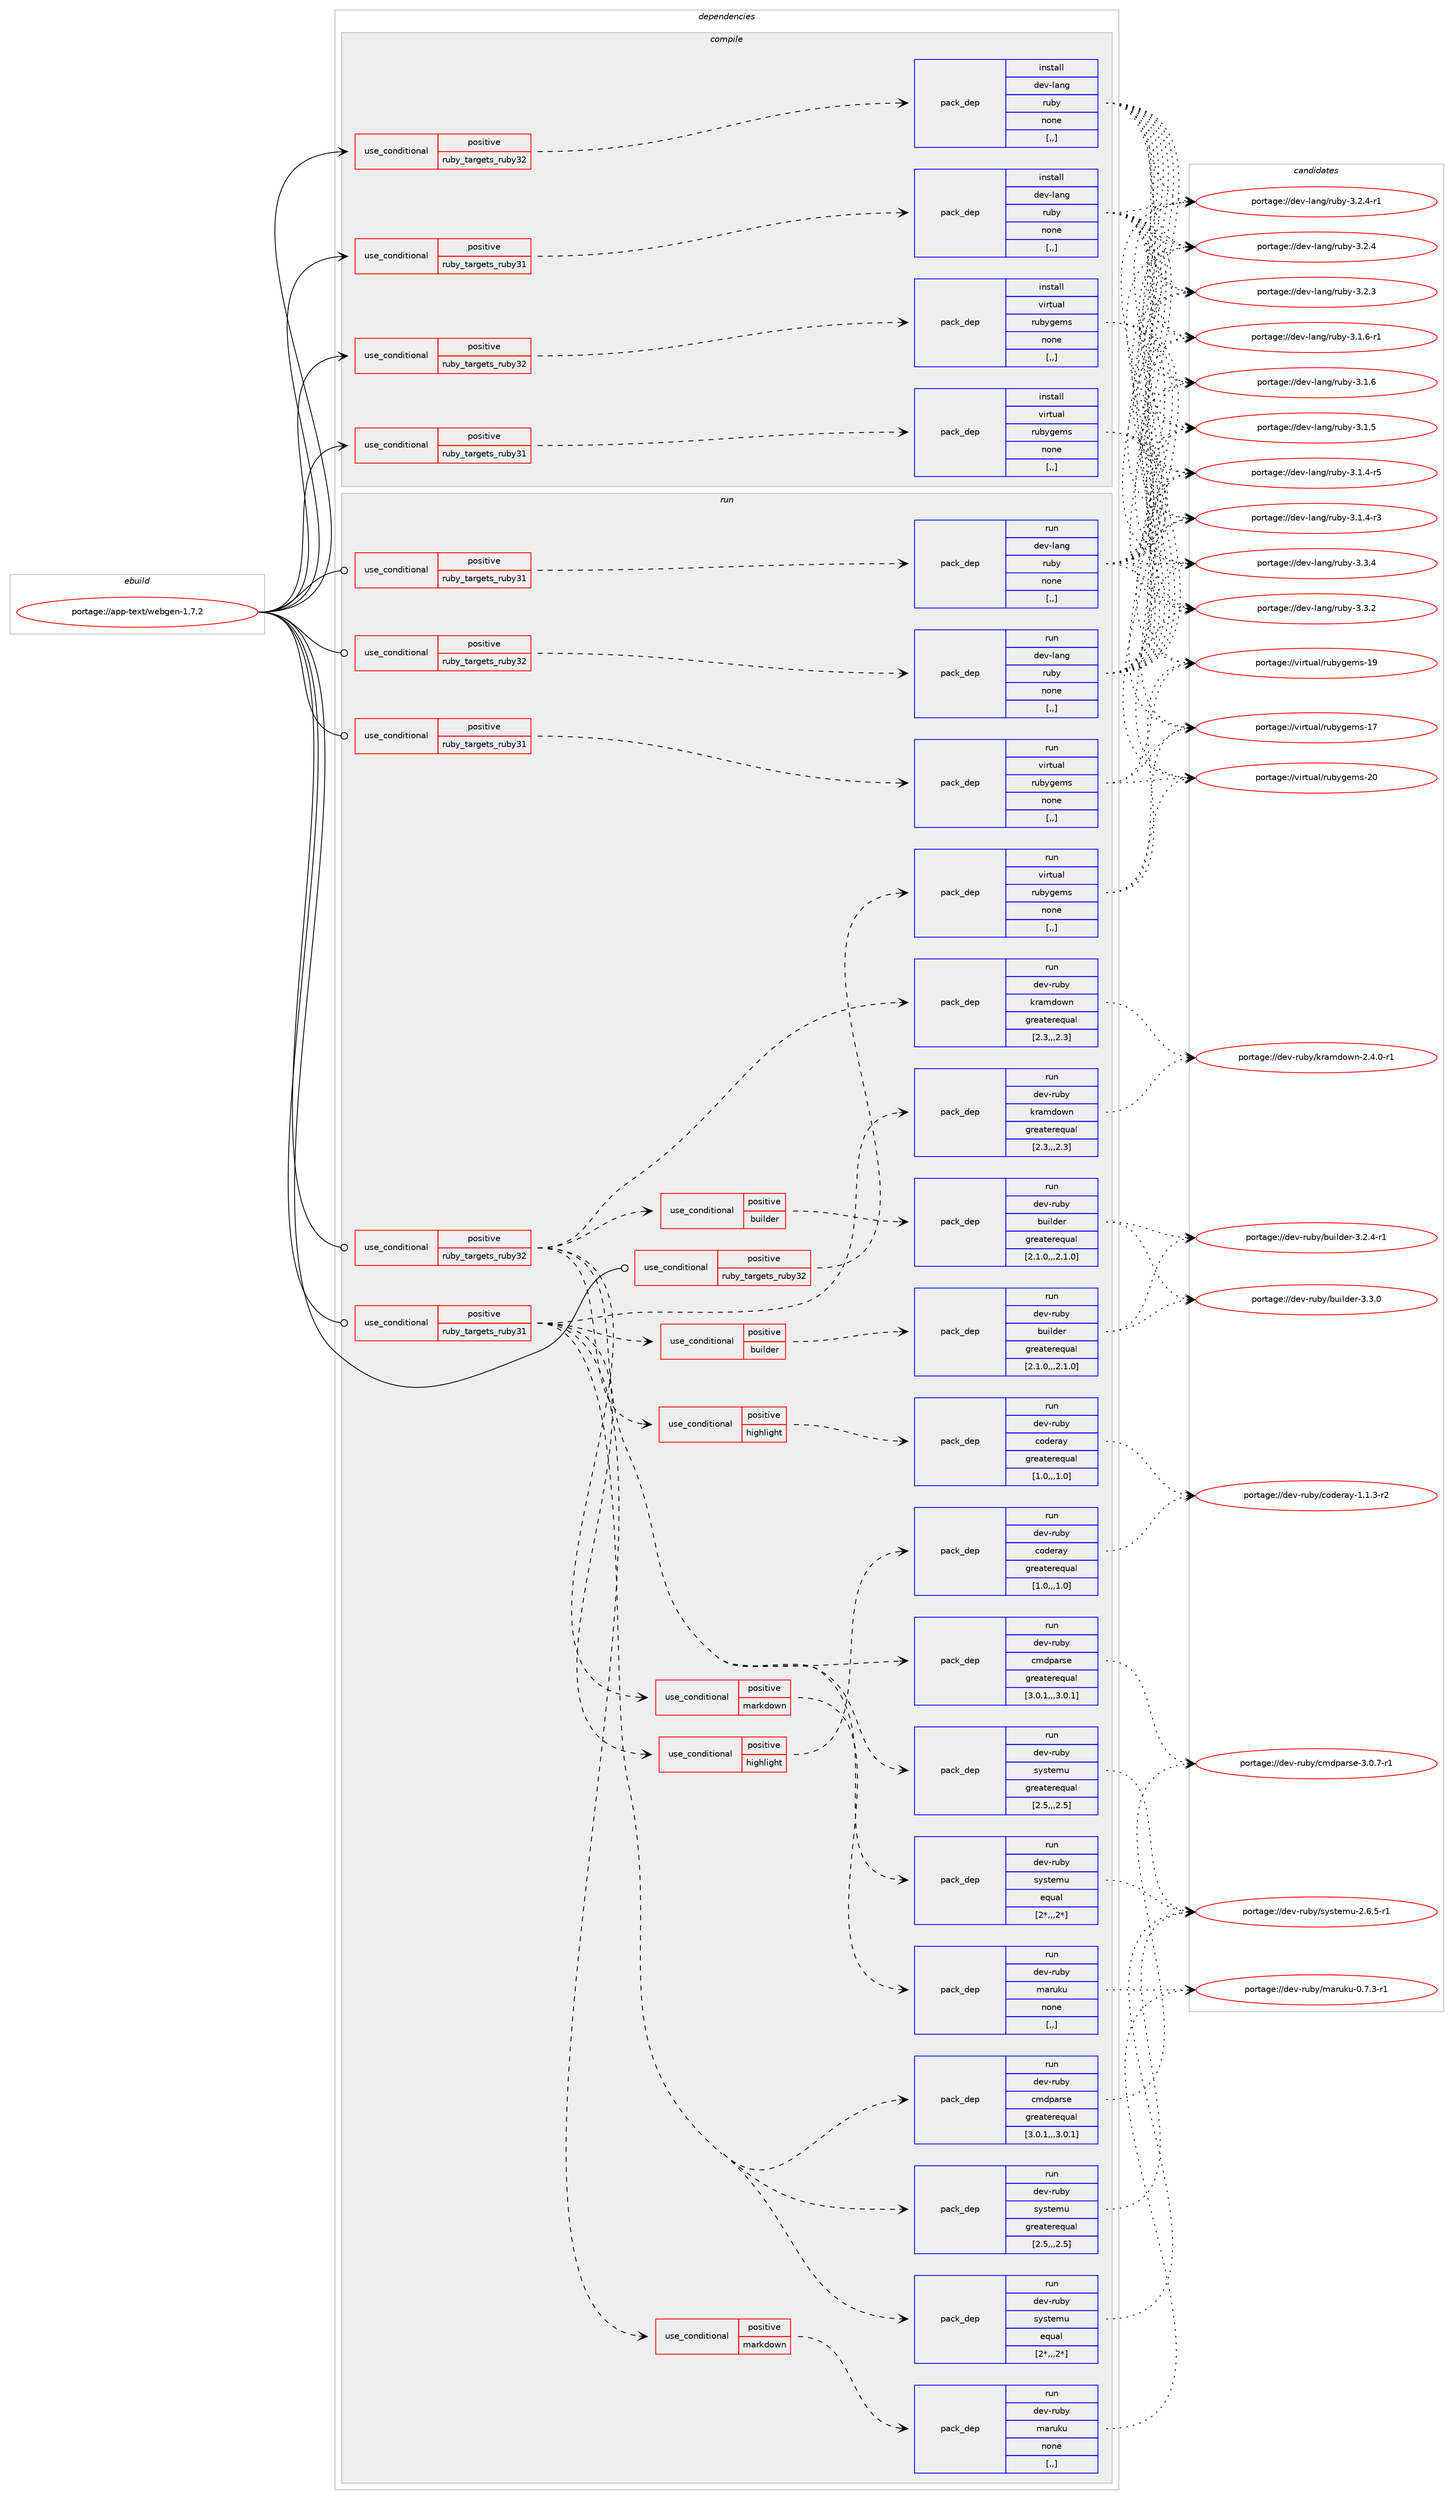 digraph prolog {

# *************
# Graph options
# *************

newrank=true;
concentrate=true;
compound=true;
graph [rankdir=LR,fontname=Helvetica,fontsize=10,ranksep=1.5];#, ranksep=2.5, nodesep=0.2];
edge  [arrowhead=vee];
node  [fontname=Helvetica,fontsize=10];

# **********
# The ebuild
# **********

subgraph cluster_leftcol {
color=gray;
label=<<i>ebuild</i>>;
id [label="portage://app-text/webgen-1.7.2", color=red, width=4, href="../app-text/webgen-1.7.2.svg"];
}

# ****************
# The dependencies
# ****************

subgraph cluster_midcol {
color=gray;
label=<<i>dependencies</i>>;
subgraph cluster_compile {
fillcolor="#eeeeee";
style=filled;
label=<<i>compile</i>>;
subgraph cond16288 {
dependency60305 [label=<<TABLE BORDER="0" CELLBORDER="1" CELLSPACING="0" CELLPADDING="4"><TR><TD ROWSPAN="3" CELLPADDING="10">use_conditional</TD></TR><TR><TD>positive</TD></TR><TR><TD>ruby_targets_ruby31</TD></TR></TABLE>>, shape=none, color=red];
subgraph pack43502 {
dependency60306 [label=<<TABLE BORDER="0" CELLBORDER="1" CELLSPACING="0" CELLPADDING="4" WIDTH="220"><TR><TD ROWSPAN="6" CELLPADDING="30">pack_dep</TD></TR><TR><TD WIDTH="110">install</TD></TR><TR><TD>dev-lang</TD></TR><TR><TD>ruby</TD></TR><TR><TD>none</TD></TR><TR><TD>[,,]</TD></TR></TABLE>>, shape=none, color=blue];
}
dependency60305:e -> dependency60306:w [weight=20,style="dashed",arrowhead="vee"];
}
id:e -> dependency60305:w [weight=20,style="solid",arrowhead="vee"];
subgraph cond16289 {
dependency60307 [label=<<TABLE BORDER="0" CELLBORDER="1" CELLSPACING="0" CELLPADDING="4"><TR><TD ROWSPAN="3" CELLPADDING="10">use_conditional</TD></TR><TR><TD>positive</TD></TR><TR><TD>ruby_targets_ruby31</TD></TR></TABLE>>, shape=none, color=red];
subgraph pack43503 {
dependency60308 [label=<<TABLE BORDER="0" CELLBORDER="1" CELLSPACING="0" CELLPADDING="4" WIDTH="220"><TR><TD ROWSPAN="6" CELLPADDING="30">pack_dep</TD></TR><TR><TD WIDTH="110">install</TD></TR><TR><TD>virtual</TD></TR><TR><TD>rubygems</TD></TR><TR><TD>none</TD></TR><TR><TD>[,,]</TD></TR></TABLE>>, shape=none, color=blue];
}
dependency60307:e -> dependency60308:w [weight=20,style="dashed",arrowhead="vee"];
}
id:e -> dependency60307:w [weight=20,style="solid",arrowhead="vee"];
subgraph cond16290 {
dependency60309 [label=<<TABLE BORDER="0" CELLBORDER="1" CELLSPACING="0" CELLPADDING="4"><TR><TD ROWSPAN="3" CELLPADDING="10">use_conditional</TD></TR><TR><TD>positive</TD></TR><TR><TD>ruby_targets_ruby32</TD></TR></TABLE>>, shape=none, color=red];
subgraph pack43504 {
dependency60310 [label=<<TABLE BORDER="0" CELLBORDER="1" CELLSPACING="0" CELLPADDING="4" WIDTH="220"><TR><TD ROWSPAN="6" CELLPADDING="30">pack_dep</TD></TR><TR><TD WIDTH="110">install</TD></TR><TR><TD>dev-lang</TD></TR><TR><TD>ruby</TD></TR><TR><TD>none</TD></TR><TR><TD>[,,]</TD></TR></TABLE>>, shape=none, color=blue];
}
dependency60309:e -> dependency60310:w [weight=20,style="dashed",arrowhead="vee"];
}
id:e -> dependency60309:w [weight=20,style="solid",arrowhead="vee"];
subgraph cond16291 {
dependency60311 [label=<<TABLE BORDER="0" CELLBORDER="1" CELLSPACING="0" CELLPADDING="4"><TR><TD ROWSPAN="3" CELLPADDING="10">use_conditional</TD></TR><TR><TD>positive</TD></TR><TR><TD>ruby_targets_ruby32</TD></TR></TABLE>>, shape=none, color=red];
subgraph pack43505 {
dependency60312 [label=<<TABLE BORDER="0" CELLBORDER="1" CELLSPACING="0" CELLPADDING="4" WIDTH="220"><TR><TD ROWSPAN="6" CELLPADDING="30">pack_dep</TD></TR><TR><TD WIDTH="110">install</TD></TR><TR><TD>virtual</TD></TR><TR><TD>rubygems</TD></TR><TR><TD>none</TD></TR><TR><TD>[,,]</TD></TR></TABLE>>, shape=none, color=blue];
}
dependency60311:e -> dependency60312:w [weight=20,style="dashed",arrowhead="vee"];
}
id:e -> dependency60311:w [weight=20,style="solid",arrowhead="vee"];
}
subgraph cluster_compileandrun {
fillcolor="#eeeeee";
style=filled;
label=<<i>compile and run</i>>;
}
subgraph cluster_run {
fillcolor="#eeeeee";
style=filled;
label=<<i>run</i>>;
subgraph cond16292 {
dependency60313 [label=<<TABLE BORDER="0" CELLBORDER="1" CELLSPACING="0" CELLPADDING="4"><TR><TD ROWSPAN="3" CELLPADDING="10">use_conditional</TD></TR><TR><TD>positive</TD></TR><TR><TD>ruby_targets_ruby31</TD></TR></TABLE>>, shape=none, color=red];
subgraph pack43506 {
dependency60314 [label=<<TABLE BORDER="0" CELLBORDER="1" CELLSPACING="0" CELLPADDING="4" WIDTH="220"><TR><TD ROWSPAN="6" CELLPADDING="30">pack_dep</TD></TR><TR><TD WIDTH="110">run</TD></TR><TR><TD>dev-lang</TD></TR><TR><TD>ruby</TD></TR><TR><TD>none</TD></TR><TR><TD>[,,]</TD></TR></TABLE>>, shape=none, color=blue];
}
dependency60313:e -> dependency60314:w [weight=20,style="dashed",arrowhead="vee"];
}
id:e -> dependency60313:w [weight=20,style="solid",arrowhead="odot"];
subgraph cond16293 {
dependency60315 [label=<<TABLE BORDER="0" CELLBORDER="1" CELLSPACING="0" CELLPADDING="4"><TR><TD ROWSPAN="3" CELLPADDING="10">use_conditional</TD></TR><TR><TD>positive</TD></TR><TR><TD>ruby_targets_ruby31</TD></TR></TABLE>>, shape=none, color=red];
subgraph pack43507 {
dependency60316 [label=<<TABLE BORDER="0" CELLBORDER="1" CELLSPACING="0" CELLPADDING="4" WIDTH="220"><TR><TD ROWSPAN="6" CELLPADDING="30">pack_dep</TD></TR><TR><TD WIDTH="110">run</TD></TR><TR><TD>dev-ruby</TD></TR><TR><TD>cmdparse</TD></TR><TR><TD>greaterequal</TD></TR><TR><TD>[3.0.1,,,3.0.1]</TD></TR></TABLE>>, shape=none, color=blue];
}
dependency60315:e -> dependency60316:w [weight=20,style="dashed",arrowhead="vee"];
subgraph pack43508 {
dependency60317 [label=<<TABLE BORDER="0" CELLBORDER="1" CELLSPACING="0" CELLPADDING="4" WIDTH="220"><TR><TD ROWSPAN="6" CELLPADDING="30">pack_dep</TD></TR><TR><TD WIDTH="110">run</TD></TR><TR><TD>dev-ruby</TD></TR><TR><TD>systemu</TD></TR><TR><TD>greaterequal</TD></TR><TR><TD>[2.5,,,2.5]</TD></TR></TABLE>>, shape=none, color=blue];
}
dependency60315:e -> dependency60317:w [weight=20,style="dashed",arrowhead="vee"];
subgraph pack43509 {
dependency60318 [label=<<TABLE BORDER="0" CELLBORDER="1" CELLSPACING="0" CELLPADDING="4" WIDTH="220"><TR><TD ROWSPAN="6" CELLPADDING="30">pack_dep</TD></TR><TR><TD WIDTH="110">run</TD></TR><TR><TD>dev-ruby</TD></TR><TR><TD>systemu</TD></TR><TR><TD>equal</TD></TR><TR><TD>[2*,,,2*]</TD></TR></TABLE>>, shape=none, color=blue];
}
dependency60315:e -> dependency60318:w [weight=20,style="dashed",arrowhead="vee"];
subgraph pack43510 {
dependency60319 [label=<<TABLE BORDER="0" CELLBORDER="1" CELLSPACING="0" CELLPADDING="4" WIDTH="220"><TR><TD ROWSPAN="6" CELLPADDING="30">pack_dep</TD></TR><TR><TD WIDTH="110">run</TD></TR><TR><TD>dev-ruby</TD></TR><TR><TD>kramdown</TD></TR><TR><TD>greaterequal</TD></TR><TR><TD>[2.3,,,2.3]</TD></TR></TABLE>>, shape=none, color=blue];
}
dependency60315:e -> dependency60319:w [weight=20,style="dashed",arrowhead="vee"];
subgraph cond16294 {
dependency60320 [label=<<TABLE BORDER="0" CELLBORDER="1" CELLSPACING="0" CELLPADDING="4"><TR><TD ROWSPAN="3" CELLPADDING="10">use_conditional</TD></TR><TR><TD>positive</TD></TR><TR><TD>builder</TD></TR></TABLE>>, shape=none, color=red];
subgraph pack43511 {
dependency60321 [label=<<TABLE BORDER="0" CELLBORDER="1" CELLSPACING="0" CELLPADDING="4" WIDTH="220"><TR><TD ROWSPAN="6" CELLPADDING="30">pack_dep</TD></TR><TR><TD WIDTH="110">run</TD></TR><TR><TD>dev-ruby</TD></TR><TR><TD>builder</TD></TR><TR><TD>greaterequal</TD></TR><TR><TD>[2.1.0,,,2.1.0]</TD></TR></TABLE>>, shape=none, color=blue];
}
dependency60320:e -> dependency60321:w [weight=20,style="dashed",arrowhead="vee"];
}
dependency60315:e -> dependency60320:w [weight=20,style="dashed",arrowhead="vee"];
subgraph cond16295 {
dependency60322 [label=<<TABLE BORDER="0" CELLBORDER="1" CELLSPACING="0" CELLPADDING="4"><TR><TD ROWSPAN="3" CELLPADDING="10">use_conditional</TD></TR><TR><TD>positive</TD></TR><TR><TD>highlight</TD></TR></TABLE>>, shape=none, color=red];
subgraph pack43512 {
dependency60323 [label=<<TABLE BORDER="0" CELLBORDER="1" CELLSPACING="0" CELLPADDING="4" WIDTH="220"><TR><TD ROWSPAN="6" CELLPADDING="30">pack_dep</TD></TR><TR><TD WIDTH="110">run</TD></TR><TR><TD>dev-ruby</TD></TR><TR><TD>coderay</TD></TR><TR><TD>greaterequal</TD></TR><TR><TD>[1.0,,,1.0]</TD></TR></TABLE>>, shape=none, color=blue];
}
dependency60322:e -> dependency60323:w [weight=20,style="dashed",arrowhead="vee"];
}
dependency60315:e -> dependency60322:w [weight=20,style="dashed",arrowhead="vee"];
subgraph cond16296 {
dependency60324 [label=<<TABLE BORDER="0" CELLBORDER="1" CELLSPACING="0" CELLPADDING="4"><TR><TD ROWSPAN="3" CELLPADDING="10">use_conditional</TD></TR><TR><TD>positive</TD></TR><TR><TD>markdown</TD></TR></TABLE>>, shape=none, color=red];
subgraph pack43513 {
dependency60325 [label=<<TABLE BORDER="0" CELLBORDER="1" CELLSPACING="0" CELLPADDING="4" WIDTH="220"><TR><TD ROWSPAN="6" CELLPADDING="30">pack_dep</TD></TR><TR><TD WIDTH="110">run</TD></TR><TR><TD>dev-ruby</TD></TR><TR><TD>maruku</TD></TR><TR><TD>none</TD></TR><TR><TD>[,,]</TD></TR></TABLE>>, shape=none, color=blue];
}
dependency60324:e -> dependency60325:w [weight=20,style="dashed",arrowhead="vee"];
}
dependency60315:e -> dependency60324:w [weight=20,style="dashed",arrowhead="vee"];
}
id:e -> dependency60315:w [weight=20,style="solid",arrowhead="odot"];
subgraph cond16297 {
dependency60326 [label=<<TABLE BORDER="0" CELLBORDER="1" CELLSPACING="0" CELLPADDING="4"><TR><TD ROWSPAN="3" CELLPADDING="10">use_conditional</TD></TR><TR><TD>positive</TD></TR><TR><TD>ruby_targets_ruby31</TD></TR></TABLE>>, shape=none, color=red];
subgraph pack43514 {
dependency60327 [label=<<TABLE BORDER="0" CELLBORDER="1" CELLSPACING="0" CELLPADDING="4" WIDTH="220"><TR><TD ROWSPAN="6" CELLPADDING="30">pack_dep</TD></TR><TR><TD WIDTH="110">run</TD></TR><TR><TD>virtual</TD></TR><TR><TD>rubygems</TD></TR><TR><TD>none</TD></TR><TR><TD>[,,]</TD></TR></TABLE>>, shape=none, color=blue];
}
dependency60326:e -> dependency60327:w [weight=20,style="dashed",arrowhead="vee"];
}
id:e -> dependency60326:w [weight=20,style="solid",arrowhead="odot"];
subgraph cond16298 {
dependency60328 [label=<<TABLE BORDER="0" CELLBORDER="1" CELLSPACING="0" CELLPADDING="4"><TR><TD ROWSPAN="3" CELLPADDING="10">use_conditional</TD></TR><TR><TD>positive</TD></TR><TR><TD>ruby_targets_ruby32</TD></TR></TABLE>>, shape=none, color=red];
subgraph pack43515 {
dependency60329 [label=<<TABLE BORDER="0" CELLBORDER="1" CELLSPACING="0" CELLPADDING="4" WIDTH="220"><TR><TD ROWSPAN="6" CELLPADDING="30">pack_dep</TD></TR><TR><TD WIDTH="110">run</TD></TR><TR><TD>dev-lang</TD></TR><TR><TD>ruby</TD></TR><TR><TD>none</TD></TR><TR><TD>[,,]</TD></TR></TABLE>>, shape=none, color=blue];
}
dependency60328:e -> dependency60329:w [weight=20,style="dashed",arrowhead="vee"];
}
id:e -> dependency60328:w [weight=20,style="solid",arrowhead="odot"];
subgraph cond16299 {
dependency60330 [label=<<TABLE BORDER="0" CELLBORDER="1" CELLSPACING="0" CELLPADDING="4"><TR><TD ROWSPAN="3" CELLPADDING="10">use_conditional</TD></TR><TR><TD>positive</TD></TR><TR><TD>ruby_targets_ruby32</TD></TR></TABLE>>, shape=none, color=red];
subgraph pack43516 {
dependency60331 [label=<<TABLE BORDER="0" CELLBORDER="1" CELLSPACING="0" CELLPADDING="4" WIDTH="220"><TR><TD ROWSPAN="6" CELLPADDING="30">pack_dep</TD></TR><TR><TD WIDTH="110">run</TD></TR><TR><TD>dev-ruby</TD></TR><TR><TD>cmdparse</TD></TR><TR><TD>greaterequal</TD></TR><TR><TD>[3.0.1,,,3.0.1]</TD></TR></TABLE>>, shape=none, color=blue];
}
dependency60330:e -> dependency60331:w [weight=20,style="dashed",arrowhead="vee"];
subgraph pack43517 {
dependency60332 [label=<<TABLE BORDER="0" CELLBORDER="1" CELLSPACING="0" CELLPADDING="4" WIDTH="220"><TR><TD ROWSPAN="6" CELLPADDING="30">pack_dep</TD></TR><TR><TD WIDTH="110">run</TD></TR><TR><TD>dev-ruby</TD></TR><TR><TD>systemu</TD></TR><TR><TD>greaterequal</TD></TR><TR><TD>[2.5,,,2.5]</TD></TR></TABLE>>, shape=none, color=blue];
}
dependency60330:e -> dependency60332:w [weight=20,style="dashed",arrowhead="vee"];
subgraph pack43518 {
dependency60333 [label=<<TABLE BORDER="0" CELLBORDER="1" CELLSPACING="0" CELLPADDING="4" WIDTH="220"><TR><TD ROWSPAN="6" CELLPADDING="30">pack_dep</TD></TR><TR><TD WIDTH="110">run</TD></TR><TR><TD>dev-ruby</TD></TR><TR><TD>systemu</TD></TR><TR><TD>equal</TD></TR><TR><TD>[2*,,,2*]</TD></TR></TABLE>>, shape=none, color=blue];
}
dependency60330:e -> dependency60333:w [weight=20,style="dashed",arrowhead="vee"];
subgraph pack43519 {
dependency60334 [label=<<TABLE BORDER="0" CELLBORDER="1" CELLSPACING="0" CELLPADDING="4" WIDTH="220"><TR><TD ROWSPAN="6" CELLPADDING="30">pack_dep</TD></TR><TR><TD WIDTH="110">run</TD></TR><TR><TD>dev-ruby</TD></TR><TR><TD>kramdown</TD></TR><TR><TD>greaterequal</TD></TR><TR><TD>[2.3,,,2.3]</TD></TR></TABLE>>, shape=none, color=blue];
}
dependency60330:e -> dependency60334:w [weight=20,style="dashed",arrowhead="vee"];
subgraph cond16300 {
dependency60335 [label=<<TABLE BORDER="0" CELLBORDER="1" CELLSPACING="0" CELLPADDING="4"><TR><TD ROWSPAN="3" CELLPADDING="10">use_conditional</TD></TR><TR><TD>positive</TD></TR><TR><TD>builder</TD></TR></TABLE>>, shape=none, color=red];
subgraph pack43520 {
dependency60336 [label=<<TABLE BORDER="0" CELLBORDER="1" CELLSPACING="0" CELLPADDING="4" WIDTH="220"><TR><TD ROWSPAN="6" CELLPADDING="30">pack_dep</TD></TR><TR><TD WIDTH="110">run</TD></TR><TR><TD>dev-ruby</TD></TR><TR><TD>builder</TD></TR><TR><TD>greaterequal</TD></TR><TR><TD>[2.1.0,,,2.1.0]</TD></TR></TABLE>>, shape=none, color=blue];
}
dependency60335:e -> dependency60336:w [weight=20,style="dashed",arrowhead="vee"];
}
dependency60330:e -> dependency60335:w [weight=20,style="dashed",arrowhead="vee"];
subgraph cond16301 {
dependency60337 [label=<<TABLE BORDER="0" CELLBORDER="1" CELLSPACING="0" CELLPADDING="4"><TR><TD ROWSPAN="3" CELLPADDING="10">use_conditional</TD></TR><TR><TD>positive</TD></TR><TR><TD>highlight</TD></TR></TABLE>>, shape=none, color=red];
subgraph pack43521 {
dependency60338 [label=<<TABLE BORDER="0" CELLBORDER="1" CELLSPACING="0" CELLPADDING="4" WIDTH="220"><TR><TD ROWSPAN="6" CELLPADDING="30">pack_dep</TD></TR><TR><TD WIDTH="110">run</TD></TR><TR><TD>dev-ruby</TD></TR><TR><TD>coderay</TD></TR><TR><TD>greaterequal</TD></TR><TR><TD>[1.0,,,1.0]</TD></TR></TABLE>>, shape=none, color=blue];
}
dependency60337:e -> dependency60338:w [weight=20,style="dashed",arrowhead="vee"];
}
dependency60330:e -> dependency60337:w [weight=20,style="dashed",arrowhead="vee"];
subgraph cond16302 {
dependency60339 [label=<<TABLE BORDER="0" CELLBORDER="1" CELLSPACING="0" CELLPADDING="4"><TR><TD ROWSPAN="3" CELLPADDING="10">use_conditional</TD></TR><TR><TD>positive</TD></TR><TR><TD>markdown</TD></TR></TABLE>>, shape=none, color=red];
subgraph pack43522 {
dependency60340 [label=<<TABLE BORDER="0" CELLBORDER="1" CELLSPACING="0" CELLPADDING="4" WIDTH="220"><TR><TD ROWSPAN="6" CELLPADDING="30">pack_dep</TD></TR><TR><TD WIDTH="110">run</TD></TR><TR><TD>dev-ruby</TD></TR><TR><TD>maruku</TD></TR><TR><TD>none</TD></TR><TR><TD>[,,]</TD></TR></TABLE>>, shape=none, color=blue];
}
dependency60339:e -> dependency60340:w [weight=20,style="dashed",arrowhead="vee"];
}
dependency60330:e -> dependency60339:w [weight=20,style="dashed",arrowhead="vee"];
}
id:e -> dependency60330:w [weight=20,style="solid",arrowhead="odot"];
subgraph cond16303 {
dependency60341 [label=<<TABLE BORDER="0" CELLBORDER="1" CELLSPACING="0" CELLPADDING="4"><TR><TD ROWSPAN="3" CELLPADDING="10">use_conditional</TD></TR><TR><TD>positive</TD></TR><TR><TD>ruby_targets_ruby32</TD></TR></TABLE>>, shape=none, color=red];
subgraph pack43523 {
dependency60342 [label=<<TABLE BORDER="0" CELLBORDER="1" CELLSPACING="0" CELLPADDING="4" WIDTH="220"><TR><TD ROWSPAN="6" CELLPADDING="30">pack_dep</TD></TR><TR><TD WIDTH="110">run</TD></TR><TR><TD>virtual</TD></TR><TR><TD>rubygems</TD></TR><TR><TD>none</TD></TR><TR><TD>[,,]</TD></TR></TABLE>>, shape=none, color=blue];
}
dependency60341:e -> dependency60342:w [weight=20,style="dashed",arrowhead="vee"];
}
id:e -> dependency60341:w [weight=20,style="solid",arrowhead="odot"];
}
}

# **************
# The candidates
# **************

subgraph cluster_choices {
rank=same;
color=gray;
label=<<i>candidates</i>>;

subgraph choice43502 {
color=black;
nodesep=1;
choice10010111845108971101034711411798121455146514652 [label="portage://dev-lang/ruby-3.3.4", color=red, width=4,href="../dev-lang/ruby-3.3.4.svg"];
choice10010111845108971101034711411798121455146514650 [label="portage://dev-lang/ruby-3.3.2", color=red, width=4,href="../dev-lang/ruby-3.3.2.svg"];
choice100101118451089711010347114117981214551465046524511449 [label="portage://dev-lang/ruby-3.2.4-r1", color=red, width=4,href="../dev-lang/ruby-3.2.4-r1.svg"];
choice10010111845108971101034711411798121455146504652 [label="portage://dev-lang/ruby-3.2.4", color=red, width=4,href="../dev-lang/ruby-3.2.4.svg"];
choice10010111845108971101034711411798121455146504651 [label="portage://dev-lang/ruby-3.2.3", color=red, width=4,href="../dev-lang/ruby-3.2.3.svg"];
choice100101118451089711010347114117981214551464946544511449 [label="portage://dev-lang/ruby-3.1.6-r1", color=red, width=4,href="../dev-lang/ruby-3.1.6-r1.svg"];
choice10010111845108971101034711411798121455146494654 [label="portage://dev-lang/ruby-3.1.6", color=red, width=4,href="../dev-lang/ruby-3.1.6.svg"];
choice10010111845108971101034711411798121455146494653 [label="portage://dev-lang/ruby-3.1.5", color=red, width=4,href="../dev-lang/ruby-3.1.5.svg"];
choice100101118451089711010347114117981214551464946524511453 [label="portage://dev-lang/ruby-3.1.4-r5", color=red, width=4,href="../dev-lang/ruby-3.1.4-r5.svg"];
choice100101118451089711010347114117981214551464946524511451 [label="portage://dev-lang/ruby-3.1.4-r3", color=red, width=4,href="../dev-lang/ruby-3.1.4-r3.svg"];
dependency60306:e -> choice10010111845108971101034711411798121455146514652:w [style=dotted,weight="100"];
dependency60306:e -> choice10010111845108971101034711411798121455146514650:w [style=dotted,weight="100"];
dependency60306:e -> choice100101118451089711010347114117981214551465046524511449:w [style=dotted,weight="100"];
dependency60306:e -> choice10010111845108971101034711411798121455146504652:w [style=dotted,weight="100"];
dependency60306:e -> choice10010111845108971101034711411798121455146504651:w [style=dotted,weight="100"];
dependency60306:e -> choice100101118451089711010347114117981214551464946544511449:w [style=dotted,weight="100"];
dependency60306:e -> choice10010111845108971101034711411798121455146494654:w [style=dotted,weight="100"];
dependency60306:e -> choice10010111845108971101034711411798121455146494653:w [style=dotted,weight="100"];
dependency60306:e -> choice100101118451089711010347114117981214551464946524511453:w [style=dotted,weight="100"];
dependency60306:e -> choice100101118451089711010347114117981214551464946524511451:w [style=dotted,weight="100"];
}
subgraph choice43503 {
color=black;
nodesep=1;
choice118105114116117971084711411798121103101109115455048 [label="portage://virtual/rubygems-20", color=red, width=4,href="../virtual/rubygems-20.svg"];
choice118105114116117971084711411798121103101109115454957 [label="portage://virtual/rubygems-19", color=red, width=4,href="../virtual/rubygems-19.svg"];
choice118105114116117971084711411798121103101109115454955 [label="portage://virtual/rubygems-17", color=red, width=4,href="../virtual/rubygems-17.svg"];
dependency60308:e -> choice118105114116117971084711411798121103101109115455048:w [style=dotted,weight="100"];
dependency60308:e -> choice118105114116117971084711411798121103101109115454957:w [style=dotted,weight="100"];
dependency60308:e -> choice118105114116117971084711411798121103101109115454955:w [style=dotted,weight="100"];
}
subgraph choice43504 {
color=black;
nodesep=1;
choice10010111845108971101034711411798121455146514652 [label="portage://dev-lang/ruby-3.3.4", color=red, width=4,href="../dev-lang/ruby-3.3.4.svg"];
choice10010111845108971101034711411798121455146514650 [label="portage://dev-lang/ruby-3.3.2", color=red, width=4,href="../dev-lang/ruby-3.3.2.svg"];
choice100101118451089711010347114117981214551465046524511449 [label="portage://dev-lang/ruby-3.2.4-r1", color=red, width=4,href="../dev-lang/ruby-3.2.4-r1.svg"];
choice10010111845108971101034711411798121455146504652 [label="portage://dev-lang/ruby-3.2.4", color=red, width=4,href="../dev-lang/ruby-3.2.4.svg"];
choice10010111845108971101034711411798121455146504651 [label="portage://dev-lang/ruby-3.2.3", color=red, width=4,href="../dev-lang/ruby-3.2.3.svg"];
choice100101118451089711010347114117981214551464946544511449 [label="portage://dev-lang/ruby-3.1.6-r1", color=red, width=4,href="../dev-lang/ruby-3.1.6-r1.svg"];
choice10010111845108971101034711411798121455146494654 [label="portage://dev-lang/ruby-3.1.6", color=red, width=4,href="../dev-lang/ruby-3.1.6.svg"];
choice10010111845108971101034711411798121455146494653 [label="portage://dev-lang/ruby-3.1.5", color=red, width=4,href="../dev-lang/ruby-3.1.5.svg"];
choice100101118451089711010347114117981214551464946524511453 [label="portage://dev-lang/ruby-3.1.4-r5", color=red, width=4,href="../dev-lang/ruby-3.1.4-r5.svg"];
choice100101118451089711010347114117981214551464946524511451 [label="portage://dev-lang/ruby-3.1.4-r3", color=red, width=4,href="../dev-lang/ruby-3.1.4-r3.svg"];
dependency60310:e -> choice10010111845108971101034711411798121455146514652:w [style=dotted,weight="100"];
dependency60310:e -> choice10010111845108971101034711411798121455146514650:w [style=dotted,weight="100"];
dependency60310:e -> choice100101118451089711010347114117981214551465046524511449:w [style=dotted,weight="100"];
dependency60310:e -> choice10010111845108971101034711411798121455146504652:w [style=dotted,weight="100"];
dependency60310:e -> choice10010111845108971101034711411798121455146504651:w [style=dotted,weight="100"];
dependency60310:e -> choice100101118451089711010347114117981214551464946544511449:w [style=dotted,weight="100"];
dependency60310:e -> choice10010111845108971101034711411798121455146494654:w [style=dotted,weight="100"];
dependency60310:e -> choice10010111845108971101034711411798121455146494653:w [style=dotted,weight="100"];
dependency60310:e -> choice100101118451089711010347114117981214551464946524511453:w [style=dotted,weight="100"];
dependency60310:e -> choice100101118451089711010347114117981214551464946524511451:w [style=dotted,weight="100"];
}
subgraph choice43505 {
color=black;
nodesep=1;
choice118105114116117971084711411798121103101109115455048 [label="portage://virtual/rubygems-20", color=red, width=4,href="../virtual/rubygems-20.svg"];
choice118105114116117971084711411798121103101109115454957 [label="portage://virtual/rubygems-19", color=red, width=4,href="../virtual/rubygems-19.svg"];
choice118105114116117971084711411798121103101109115454955 [label="portage://virtual/rubygems-17", color=red, width=4,href="../virtual/rubygems-17.svg"];
dependency60312:e -> choice118105114116117971084711411798121103101109115455048:w [style=dotted,weight="100"];
dependency60312:e -> choice118105114116117971084711411798121103101109115454957:w [style=dotted,weight="100"];
dependency60312:e -> choice118105114116117971084711411798121103101109115454955:w [style=dotted,weight="100"];
}
subgraph choice43506 {
color=black;
nodesep=1;
choice10010111845108971101034711411798121455146514652 [label="portage://dev-lang/ruby-3.3.4", color=red, width=4,href="../dev-lang/ruby-3.3.4.svg"];
choice10010111845108971101034711411798121455146514650 [label="portage://dev-lang/ruby-3.3.2", color=red, width=4,href="../dev-lang/ruby-3.3.2.svg"];
choice100101118451089711010347114117981214551465046524511449 [label="portage://dev-lang/ruby-3.2.4-r1", color=red, width=4,href="../dev-lang/ruby-3.2.4-r1.svg"];
choice10010111845108971101034711411798121455146504652 [label="portage://dev-lang/ruby-3.2.4", color=red, width=4,href="../dev-lang/ruby-3.2.4.svg"];
choice10010111845108971101034711411798121455146504651 [label="portage://dev-lang/ruby-3.2.3", color=red, width=4,href="../dev-lang/ruby-3.2.3.svg"];
choice100101118451089711010347114117981214551464946544511449 [label="portage://dev-lang/ruby-3.1.6-r1", color=red, width=4,href="../dev-lang/ruby-3.1.6-r1.svg"];
choice10010111845108971101034711411798121455146494654 [label="portage://dev-lang/ruby-3.1.6", color=red, width=4,href="../dev-lang/ruby-3.1.6.svg"];
choice10010111845108971101034711411798121455146494653 [label="portage://dev-lang/ruby-3.1.5", color=red, width=4,href="../dev-lang/ruby-3.1.5.svg"];
choice100101118451089711010347114117981214551464946524511453 [label="portage://dev-lang/ruby-3.1.4-r5", color=red, width=4,href="../dev-lang/ruby-3.1.4-r5.svg"];
choice100101118451089711010347114117981214551464946524511451 [label="portage://dev-lang/ruby-3.1.4-r3", color=red, width=4,href="../dev-lang/ruby-3.1.4-r3.svg"];
dependency60314:e -> choice10010111845108971101034711411798121455146514652:w [style=dotted,weight="100"];
dependency60314:e -> choice10010111845108971101034711411798121455146514650:w [style=dotted,weight="100"];
dependency60314:e -> choice100101118451089711010347114117981214551465046524511449:w [style=dotted,weight="100"];
dependency60314:e -> choice10010111845108971101034711411798121455146504652:w [style=dotted,weight="100"];
dependency60314:e -> choice10010111845108971101034711411798121455146504651:w [style=dotted,weight="100"];
dependency60314:e -> choice100101118451089711010347114117981214551464946544511449:w [style=dotted,weight="100"];
dependency60314:e -> choice10010111845108971101034711411798121455146494654:w [style=dotted,weight="100"];
dependency60314:e -> choice10010111845108971101034711411798121455146494653:w [style=dotted,weight="100"];
dependency60314:e -> choice100101118451089711010347114117981214551464946524511453:w [style=dotted,weight="100"];
dependency60314:e -> choice100101118451089711010347114117981214551464946524511451:w [style=dotted,weight="100"];
}
subgraph choice43507 {
color=black;
nodesep=1;
choice10010111845114117981214799109100112971141151014551464846554511449 [label="portage://dev-ruby/cmdparse-3.0.7-r1", color=red, width=4,href="../dev-ruby/cmdparse-3.0.7-r1.svg"];
dependency60316:e -> choice10010111845114117981214799109100112971141151014551464846554511449:w [style=dotted,weight="100"];
}
subgraph choice43508 {
color=black;
nodesep=1;
choice1001011184511411798121471151211151161011091174550465446534511449 [label="portage://dev-ruby/systemu-2.6.5-r1", color=red, width=4,href="../dev-ruby/systemu-2.6.5-r1.svg"];
dependency60317:e -> choice1001011184511411798121471151211151161011091174550465446534511449:w [style=dotted,weight="100"];
}
subgraph choice43509 {
color=black;
nodesep=1;
choice1001011184511411798121471151211151161011091174550465446534511449 [label="portage://dev-ruby/systemu-2.6.5-r1", color=red, width=4,href="../dev-ruby/systemu-2.6.5-r1.svg"];
dependency60318:e -> choice1001011184511411798121471151211151161011091174550465446534511449:w [style=dotted,weight="100"];
}
subgraph choice43510 {
color=black;
nodesep=1;
choice100101118451141179812147107114971091001111191104550465246484511449 [label="portage://dev-ruby/kramdown-2.4.0-r1", color=red, width=4,href="../dev-ruby/kramdown-2.4.0-r1.svg"];
dependency60319:e -> choice100101118451141179812147107114971091001111191104550465246484511449:w [style=dotted,weight="100"];
}
subgraph choice43511 {
color=black;
nodesep=1;
choice10010111845114117981214798117105108100101114455146514648 [label="portage://dev-ruby/builder-3.3.0", color=red, width=4,href="../dev-ruby/builder-3.3.0.svg"];
choice100101118451141179812147981171051081001011144551465046524511449 [label="portage://dev-ruby/builder-3.2.4-r1", color=red, width=4,href="../dev-ruby/builder-3.2.4-r1.svg"];
dependency60321:e -> choice10010111845114117981214798117105108100101114455146514648:w [style=dotted,weight="100"];
dependency60321:e -> choice100101118451141179812147981171051081001011144551465046524511449:w [style=dotted,weight="100"];
}
subgraph choice43512 {
color=black;
nodesep=1;
choice10010111845114117981214799111100101114971214549464946514511450 [label="portage://dev-ruby/coderay-1.1.3-r2", color=red, width=4,href="../dev-ruby/coderay-1.1.3-r2.svg"];
dependency60323:e -> choice10010111845114117981214799111100101114971214549464946514511450:w [style=dotted,weight="100"];
}
subgraph choice43513 {
color=black;
nodesep=1;
choice100101118451141179812147109971141171071174548465546514511449 [label="portage://dev-ruby/maruku-0.7.3-r1", color=red, width=4,href="../dev-ruby/maruku-0.7.3-r1.svg"];
dependency60325:e -> choice100101118451141179812147109971141171071174548465546514511449:w [style=dotted,weight="100"];
}
subgraph choice43514 {
color=black;
nodesep=1;
choice118105114116117971084711411798121103101109115455048 [label="portage://virtual/rubygems-20", color=red, width=4,href="../virtual/rubygems-20.svg"];
choice118105114116117971084711411798121103101109115454957 [label="portage://virtual/rubygems-19", color=red, width=4,href="../virtual/rubygems-19.svg"];
choice118105114116117971084711411798121103101109115454955 [label="portage://virtual/rubygems-17", color=red, width=4,href="../virtual/rubygems-17.svg"];
dependency60327:e -> choice118105114116117971084711411798121103101109115455048:w [style=dotted,weight="100"];
dependency60327:e -> choice118105114116117971084711411798121103101109115454957:w [style=dotted,weight="100"];
dependency60327:e -> choice118105114116117971084711411798121103101109115454955:w [style=dotted,weight="100"];
}
subgraph choice43515 {
color=black;
nodesep=1;
choice10010111845108971101034711411798121455146514652 [label="portage://dev-lang/ruby-3.3.4", color=red, width=4,href="../dev-lang/ruby-3.3.4.svg"];
choice10010111845108971101034711411798121455146514650 [label="portage://dev-lang/ruby-3.3.2", color=red, width=4,href="../dev-lang/ruby-3.3.2.svg"];
choice100101118451089711010347114117981214551465046524511449 [label="portage://dev-lang/ruby-3.2.4-r1", color=red, width=4,href="../dev-lang/ruby-3.2.4-r1.svg"];
choice10010111845108971101034711411798121455146504652 [label="portage://dev-lang/ruby-3.2.4", color=red, width=4,href="../dev-lang/ruby-3.2.4.svg"];
choice10010111845108971101034711411798121455146504651 [label="portage://dev-lang/ruby-3.2.3", color=red, width=4,href="../dev-lang/ruby-3.2.3.svg"];
choice100101118451089711010347114117981214551464946544511449 [label="portage://dev-lang/ruby-3.1.6-r1", color=red, width=4,href="../dev-lang/ruby-3.1.6-r1.svg"];
choice10010111845108971101034711411798121455146494654 [label="portage://dev-lang/ruby-3.1.6", color=red, width=4,href="../dev-lang/ruby-3.1.6.svg"];
choice10010111845108971101034711411798121455146494653 [label="portage://dev-lang/ruby-3.1.5", color=red, width=4,href="../dev-lang/ruby-3.1.5.svg"];
choice100101118451089711010347114117981214551464946524511453 [label="portage://dev-lang/ruby-3.1.4-r5", color=red, width=4,href="../dev-lang/ruby-3.1.4-r5.svg"];
choice100101118451089711010347114117981214551464946524511451 [label="portage://dev-lang/ruby-3.1.4-r3", color=red, width=4,href="../dev-lang/ruby-3.1.4-r3.svg"];
dependency60329:e -> choice10010111845108971101034711411798121455146514652:w [style=dotted,weight="100"];
dependency60329:e -> choice10010111845108971101034711411798121455146514650:w [style=dotted,weight="100"];
dependency60329:e -> choice100101118451089711010347114117981214551465046524511449:w [style=dotted,weight="100"];
dependency60329:e -> choice10010111845108971101034711411798121455146504652:w [style=dotted,weight="100"];
dependency60329:e -> choice10010111845108971101034711411798121455146504651:w [style=dotted,weight="100"];
dependency60329:e -> choice100101118451089711010347114117981214551464946544511449:w [style=dotted,weight="100"];
dependency60329:e -> choice10010111845108971101034711411798121455146494654:w [style=dotted,weight="100"];
dependency60329:e -> choice10010111845108971101034711411798121455146494653:w [style=dotted,weight="100"];
dependency60329:e -> choice100101118451089711010347114117981214551464946524511453:w [style=dotted,weight="100"];
dependency60329:e -> choice100101118451089711010347114117981214551464946524511451:w [style=dotted,weight="100"];
}
subgraph choice43516 {
color=black;
nodesep=1;
choice10010111845114117981214799109100112971141151014551464846554511449 [label="portage://dev-ruby/cmdparse-3.0.7-r1", color=red, width=4,href="../dev-ruby/cmdparse-3.0.7-r1.svg"];
dependency60331:e -> choice10010111845114117981214799109100112971141151014551464846554511449:w [style=dotted,weight="100"];
}
subgraph choice43517 {
color=black;
nodesep=1;
choice1001011184511411798121471151211151161011091174550465446534511449 [label="portage://dev-ruby/systemu-2.6.5-r1", color=red, width=4,href="../dev-ruby/systemu-2.6.5-r1.svg"];
dependency60332:e -> choice1001011184511411798121471151211151161011091174550465446534511449:w [style=dotted,weight="100"];
}
subgraph choice43518 {
color=black;
nodesep=1;
choice1001011184511411798121471151211151161011091174550465446534511449 [label="portage://dev-ruby/systemu-2.6.5-r1", color=red, width=4,href="../dev-ruby/systemu-2.6.5-r1.svg"];
dependency60333:e -> choice1001011184511411798121471151211151161011091174550465446534511449:w [style=dotted,weight="100"];
}
subgraph choice43519 {
color=black;
nodesep=1;
choice100101118451141179812147107114971091001111191104550465246484511449 [label="portage://dev-ruby/kramdown-2.4.0-r1", color=red, width=4,href="../dev-ruby/kramdown-2.4.0-r1.svg"];
dependency60334:e -> choice100101118451141179812147107114971091001111191104550465246484511449:w [style=dotted,weight="100"];
}
subgraph choice43520 {
color=black;
nodesep=1;
choice10010111845114117981214798117105108100101114455146514648 [label="portage://dev-ruby/builder-3.3.0", color=red, width=4,href="../dev-ruby/builder-3.3.0.svg"];
choice100101118451141179812147981171051081001011144551465046524511449 [label="portage://dev-ruby/builder-3.2.4-r1", color=red, width=4,href="../dev-ruby/builder-3.2.4-r1.svg"];
dependency60336:e -> choice10010111845114117981214798117105108100101114455146514648:w [style=dotted,weight="100"];
dependency60336:e -> choice100101118451141179812147981171051081001011144551465046524511449:w [style=dotted,weight="100"];
}
subgraph choice43521 {
color=black;
nodesep=1;
choice10010111845114117981214799111100101114971214549464946514511450 [label="portage://dev-ruby/coderay-1.1.3-r2", color=red, width=4,href="../dev-ruby/coderay-1.1.3-r2.svg"];
dependency60338:e -> choice10010111845114117981214799111100101114971214549464946514511450:w [style=dotted,weight="100"];
}
subgraph choice43522 {
color=black;
nodesep=1;
choice100101118451141179812147109971141171071174548465546514511449 [label="portage://dev-ruby/maruku-0.7.3-r1", color=red, width=4,href="../dev-ruby/maruku-0.7.3-r1.svg"];
dependency60340:e -> choice100101118451141179812147109971141171071174548465546514511449:w [style=dotted,weight="100"];
}
subgraph choice43523 {
color=black;
nodesep=1;
choice118105114116117971084711411798121103101109115455048 [label="portage://virtual/rubygems-20", color=red, width=4,href="../virtual/rubygems-20.svg"];
choice118105114116117971084711411798121103101109115454957 [label="portage://virtual/rubygems-19", color=red, width=4,href="../virtual/rubygems-19.svg"];
choice118105114116117971084711411798121103101109115454955 [label="portage://virtual/rubygems-17", color=red, width=4,href="../virtual/rubygems-17.svg"];
dependency60342:e -> choice118105114116117971084711411798121103101109115455048:w [style=dotted,weight="100"];
dependency60342:e -> choice118105114116117971084711411798121103101109115454957:w [style=dotted,weight="100"];
dependency60342:e -> choice118105114116117971084711411798121103101109115454955:w [style=dotted,weight="100"];
}
}

}
